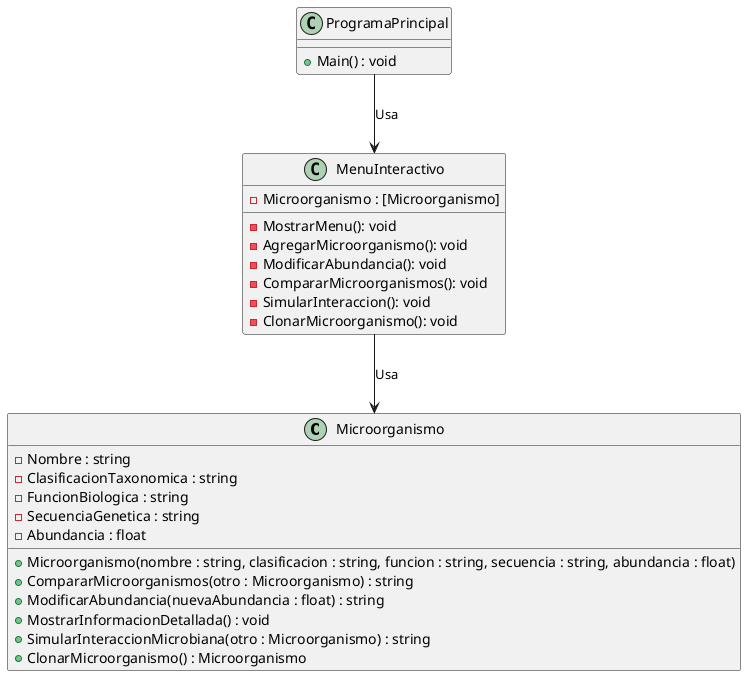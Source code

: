 @startuml clases

class Microorganismo {
    - Nombre : string
    - ClasificacionTaxonomica : string
    - FuncionBiologica : string
    - SecuenciaGenetica : string
    - Abundancia : float

    + Microorganismo(nombre : string, clasificacion : string, funcion : string, secuencia : string, abundancia : float)
    + CompararMicroorganismos(otro : Microorganismo) : string
    + ModificarAbundancia(nuevaAbundancia : float) : string
    + MostrarInformacionDetallada() : void
    + SimularInteraccionMicrobiana(otro : Microorganismo) : string
    + ClonarMicroorganismo() : Microorganismo
}

class ProgramaPrincipal {
    + Main() : void
}

class MenuInteractivo {
    - Microorganismo : [Microorganismo]
    - MostrarMenu(): void
    - AgregarMicroorganismo(): void
    - ModificarAbundancia(): void
    - CompararMicroorganismos(): void
    - SimularInteraccion(): void
    - ClonarMicroorganismo(): void
}


ProgramaPrincipal --> MenuInteractivo : Usa
MenuInteractivo --> Microorganismo: Usa

@enduml
